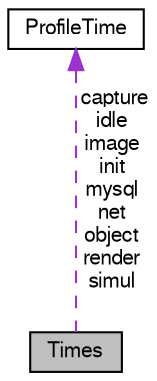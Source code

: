 digraph "Times"
{
 // LATEX_PDF_SIZE
  bgcolor="transparent";
  edge [fontname="FreeSans",fontsize="10",labelfontname="FreeSans",labelfontsize="10"];
  node [fontname="FreeSans",fontsize="10",shape=record];
  Node1 [label="Times",height=0.2,width=0.4,color="black", fillcolor="grey75", style="filled", fontcolor="black",tooltip="Times class."];
  Node2 -> Node1 [dir="back",color="darkorchid3",fontsize="10",style="dashed",label=" capture\nidle\nimage\ninit\nmysql\nnet\nobject\nrender\nsimul" ,fontname="FreeSans"];
  Node2 [label="ProfileTime",height=0.2,width=0.4,color="black",URL="$a01468.html",tooltip="ProfileTime class."];
}

